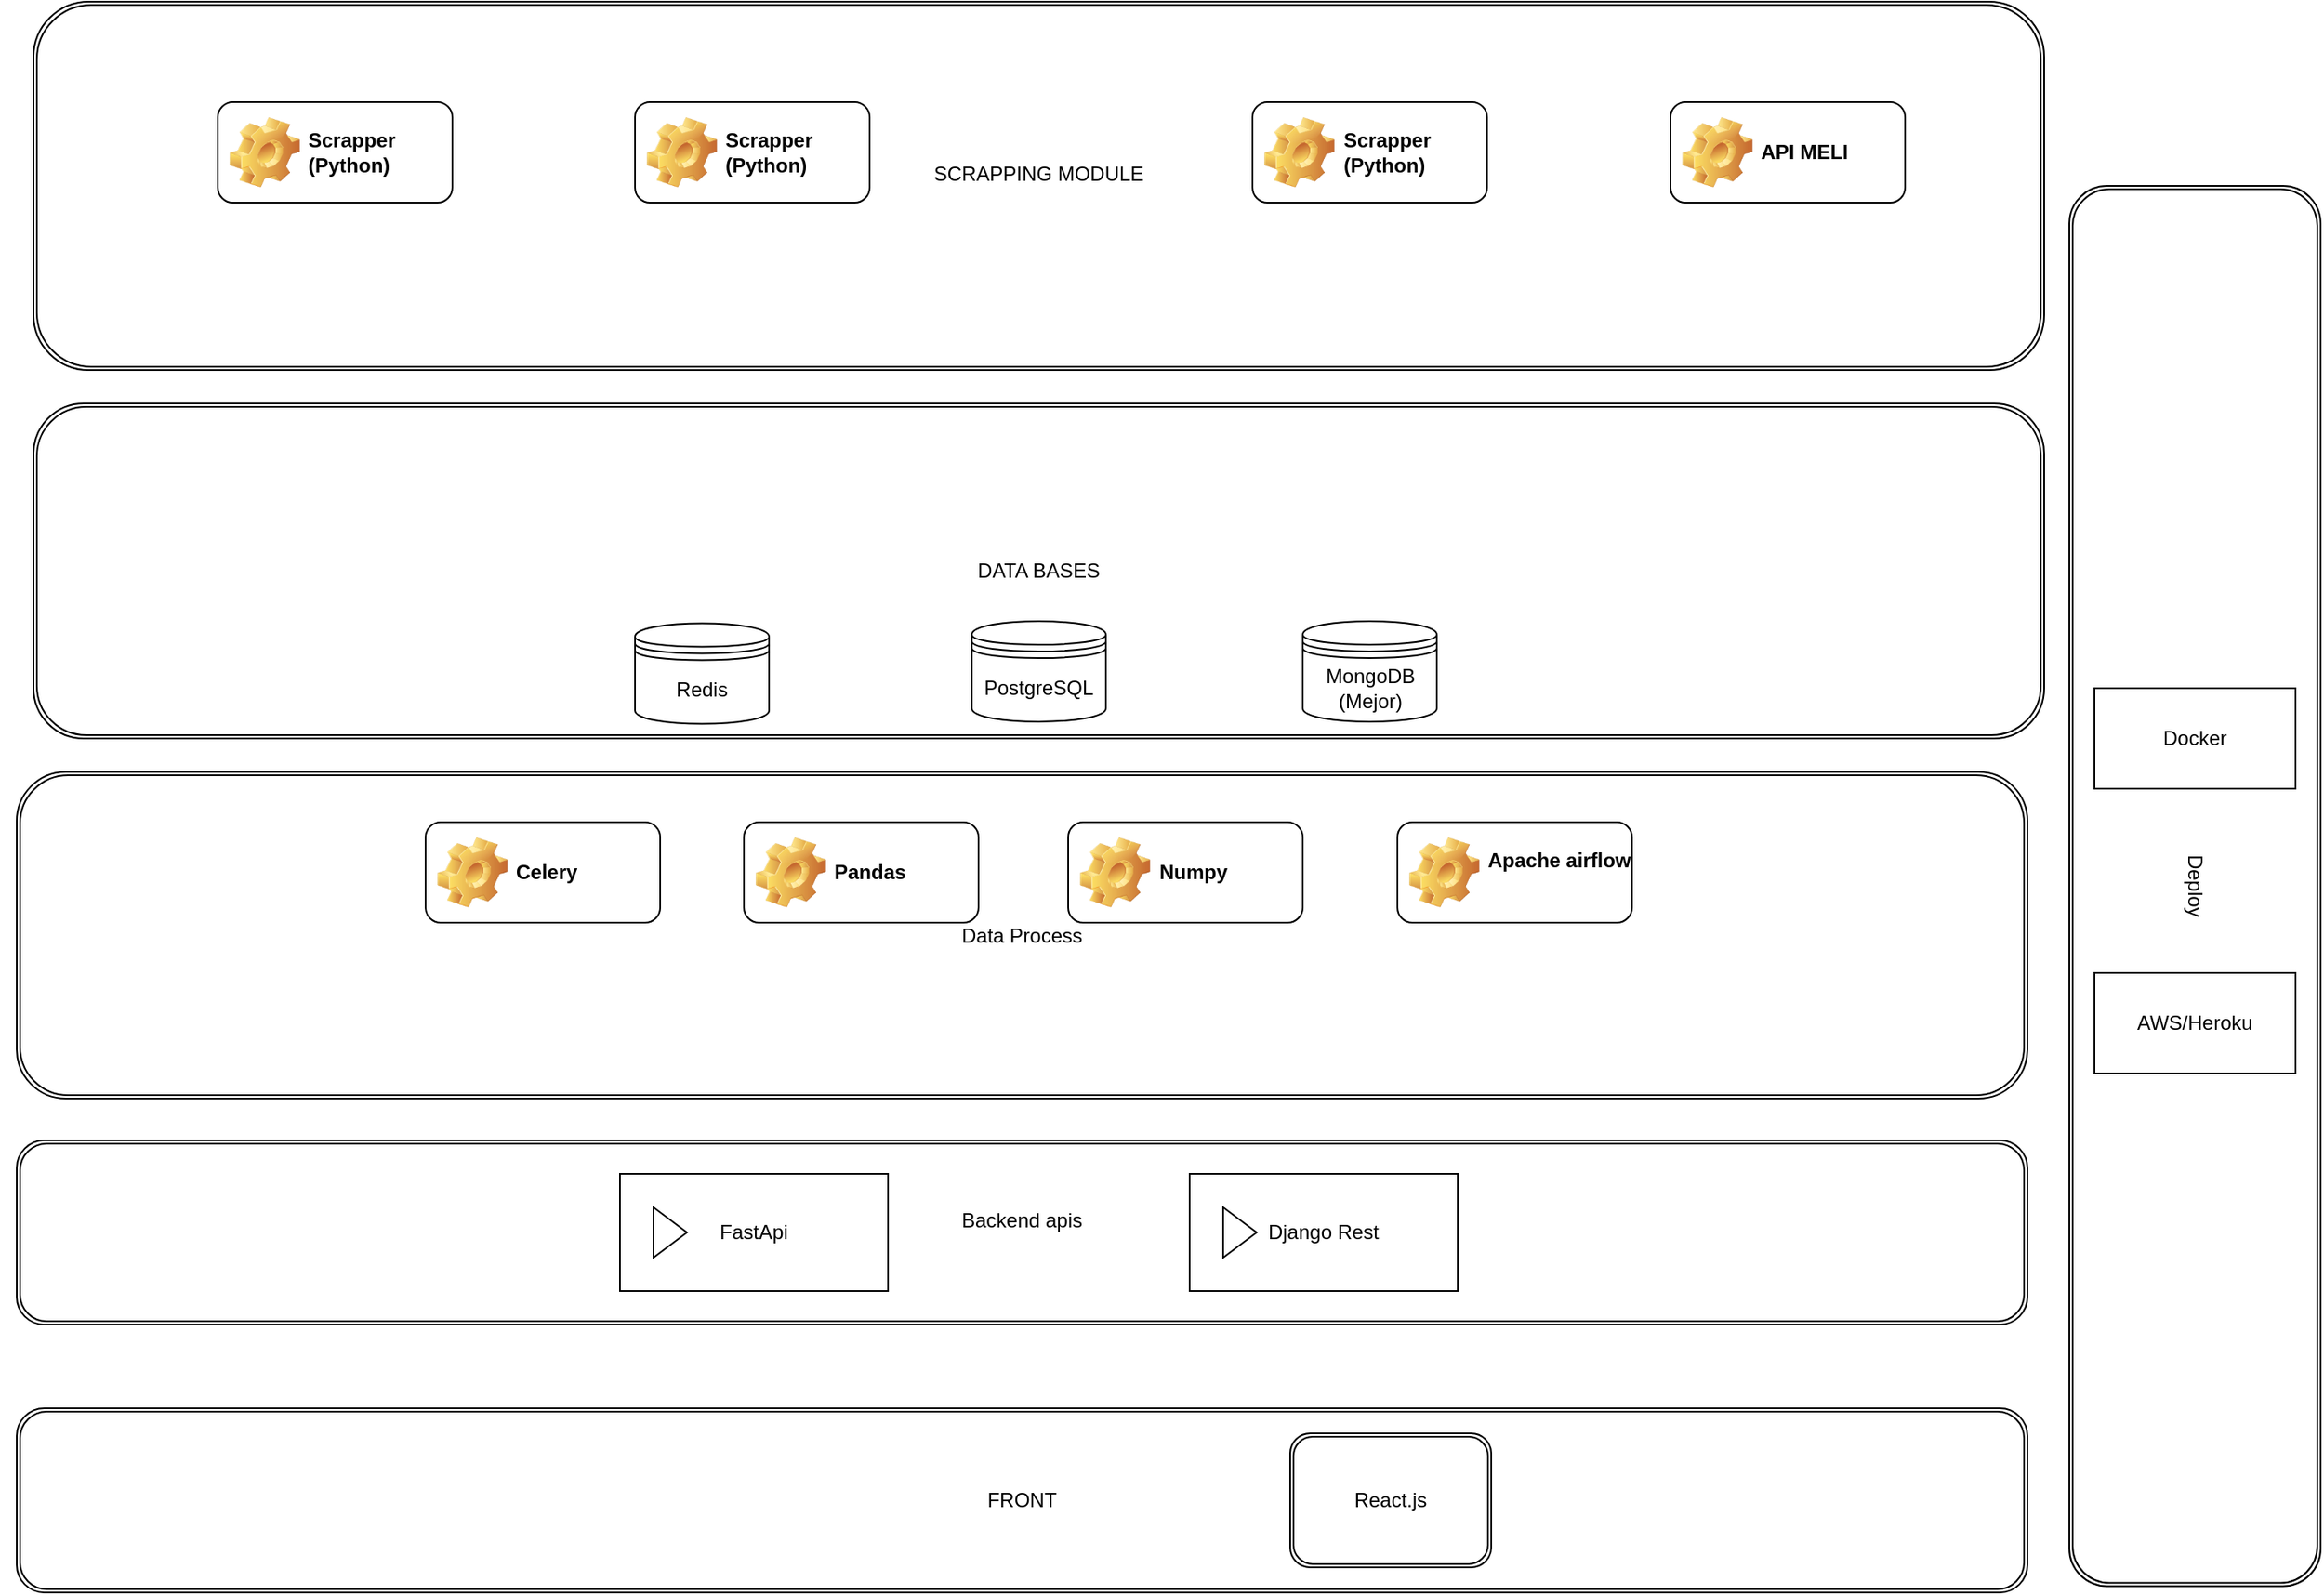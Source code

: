<mxfile version="26.0.14">
  <diagram name="Página-1" id="mrbn49VRomi7Y8V_BAYn">
    <mxGraphModel dx="2249" dy="1913" grid="1" gridSize="10" guides="1" tooltips="1" connect="1" arrows="1" fold="1" page="1" pageScale="1" pageWidth="827" pageHeight="1169" math="0" shadow="0">
      <root>
        <mxCell id="0" />
        <mxCell id="1" parent="0" />
        <mxCell id="mnchBPGvtgqAfav_TkeS-27" value="Data Process" style="shape=ext;double=1;rounded=1;whiteSpace=wrap;html=1;" vertex="1" parent="1">
          <mxGeometry x="-160" y="310" width="1200" height="195" as="geometry" />
        </mxCell>
        <mxCell id="mnchBPGvtgqAfav_TkeS-30" value="Deploy" style="shape=ext;double=1;rounded=1;whiteSpace=wrap;html=1;rotation=-270;" vertex="1" parent="1">
          <mxGeometry x="721.88" y="303.13" width="836.25" height="150" as="geometry" />
        </mxCell>
        <mxCell id="mnchBPGvtgqAfav_TkeS-26" value="DATA BASES" style="shape=ext;double=1;rounded=1;whiteSpace=wrap;html=1;" vertex="1" parent="1">
          <mxGeometry x="-150" y="90" width="1200" height="200" as="geometry" />
        </mxCell>
        <mxCell id="mnchBPGvtgqAfav_TkeS-25" value="SCRAPPING MODULE&lt;div&gt;&lt;br&gt;&lt;/div&gt;" style="shape=ext;double=1;rounded=1;whiteSpace=wrap;html=1;" vertex="1" parent="1">
          <mxGeometry x="-150" y="-150" width="1200" height="220" as="geometry" />
        </mxCell>
        <mxCell id="mnchBPGvtgqAfav_TkeS-4" value="Scrapper&lt;div&gt;(Python&lt;span style=&quot;background-color: transparent; color: light-dark(rgb(0, 0, 0), rgb(255, 255, 255));&quot;&gt;)&lt;/span&gt;&lt;/div&gt;" style="label;whiteSpace=wrap;html=1;image=img/clipart/Gear_128x128.png" vertex="1" parent="1">
          <mxGeometry x="577.5" y="-90" width="140" height="60" as="geometry" />
        </mxCell>
        <mxCell id="mnchBPGvtgqAfav_TkeS-5" value="Scrapper&lt;div&gt;(Python&lt;span style=&quot;background-color: transparent; color: light-dark(rgb(0, 0, 0), rgb(255, 255, 255));&quot;&gt;)&lt;/span&gt;&lt;/div&gt;" style="label;whiteSpace=wrap;html=1;image=img/clipart/Gear_128x128.png" vertex="1" parent="1">
          <mxGeometry x="209" y="-90" width="140" height="60" as="geometry" />
        </mxCell>
        <mxCell id="mnchBPGvtgqAfav_TkeS-6" value="Scrapper&lt;div&gt;(Python&lt;span style=&quot;background-color: transparent; color: light-dark(rgb(0, 0, 0), rgb(255, 255, 255));&quot;&gt;)&lt;/span&gt;&lt;/div&gt;" style="label;whiteSpace=wrap;html=1;image=img/clipart/Gear_128x128.png" vertex="1" parent="1">
          <mxGeometry x="-40" y="-90" width="140" height="60" as="geometry" />
        </mxCell>
        <mxCell id="mnchBPGvtgqAfav_TkeS-7" value="API MELI&amp;nbsp;" style="label;whiteSpace=wrap;html=1;image=img/clipart/Gear_128x128.png" vertex="1" parent="1">
          <mxGeometry x="827" y="-90" width="140" height="60" as="geometry" />
        </mxCell>
        <mxCell id="mnchBPGvtgqAfav_TkeS-8" value="PostgreSQL" style="shape=datastore;whiteSpace=wrap;html=1;" vertex="1" parent="1">
          <mxGeometry x="410" y="220" width="80" height="60" as="geometry" />
        </mxCell>
        <mxCell id="mnchBPGvtgqAfav_TkeS-11" value="MongoDB&lt;div&gt;(Mejor&lt;span style=&quot;background-color: transparent; color: light-dark(rgb(0, 0, 0), rgb(255, 255, 255));&quot;&gt;)&lt;/span&gt;&lt;/div&gt;" style="shape=datastore;whiteSpace=wrap;html=1;" vertex="1" parent="1">
          <mxGeometry x="607.5" y="220" width="80" height="60" as="geometry" />
        </mxCell>
        <mxCell id="mnchBPGvtgqAfav_TkeS-12" value="Redis" style="shape=datastore;whiteSpace=wrap;html=1;" vertex="1" parent="1">
          <mxGeometry x="209" y="221.25" width="80" height="60" as="geometry" />
        </mxCell>
        <mxCell id="mnchBPGvtgqAfav_TkeS-22" value="Docker" style="whiteSpace=wrap;html=1;" vertex="1" parent="1">
          <mxGeometry x="1080" y="260" width="120" height="60" as="geometry" />
        </mxCell>
        <mxCell id="mnchBPGvtgqAfav_TkeS-23" value="AWS/Heroku" style="whiteSpace=wrap;html=1;" vertex="1" parent="1">
          <mxGeometry x="1080.01" y="430" width="120" height="60" as="geometry" />
        </mxCell>
        <mxCell id="mnchBPGvtgqAfav_TkeS-31" value="" style="group" vertex="1" connectable="0" parent="1">
          <mxGeometry x="-120" y="320" width="1200" height="110" as="geometry" />
        </mxCell>
        <mxCell id="mnchBPGvtgqAfav_TkeS-13" value="Celery" style="label;whiteSpace=wrap;html=1;image=img/clipart/Gear_128x128.png" vertex="1" parent="mnchBPGvtgqAfav_TkeS-31">
          <mxGeometry x="204" y="20" width="140" height="60" as="geometry" />
        </mxCell>
        <mxCell id="mnchBPGvtgqAfav_TkeS-14" value="Pandas" style="label;whiteSpace=wrap;html=1;image=img/clipart/Gear_128x128.png" vertex="1" parent="mnchBPGvtgqAfav_TkeS-31">
          <mxGeometry x="394" y="20" width="140" height="60" as="geometry" />
        </mxCell>
        <mxCell id="mnchBPGvtgqAfav_TkeS-15" value="Numpy" style="label;whiteSpace=wrap;html=1;image=img/clipart/Gear_128x128.png" vertex="1" parent="mnchBPGvtgqAfav_TkeS-31">
          <mxGeometry x="587.5" y="20" width="140" height="60" as="geometry" />
        </mxCell>
        <mxCell id="mnchBPGvtgqAfav_TkeS-16" value="Apache airflow&lt;div&gt;&lt;br&gt;&lt;/div&gt;" style="label;whiteSpace=wrap;html=1;image=img/clipart/Gear_128x128.png" vertex="1" parent="mnchBPGvtgqAfav_TkeS-31">
          <mxGeometry x="784" y="20" width="140" height="60" as="geometry" />
        </mxCell>
        <mxCell id="mnchBPGvtgqAfav_TkeS-32" value="" style="group" vertex="1" connectable="0" parent="1">
          <mxGeometry x="-160" y="530" width="1200" height="110" as="geometry" />
        </mxCell>
        <mxCell id="mnchBPGvtgqAfav_TkeS-28" value="Backend apis&lt;div&gt;&lt;br&gt;&lt;/div&gt;" style="shape=ext;double=1;rounded=1;whiteSpace=wrap;html=1;" vertex="1" parent="mnchBPGvtgqAfav_TkeS-32">
          <mxGeometry width="1200" height="110" as="geometry" />
        </mxCell>
        <mxCell id="mnchBPGvtgqAfav_TkeS-17" value="Django Rest" style="html=1;whiteSpace=wrap;container=1;recursiveResize=0;collapsible=0;" vertex="1" parent="mnchBPGvtgqAfav_TkeS-32">
          <mxGeometry x="700" y="20" width="160" height="70" as="geometry" />
        </mxCell>
        <mxCell id="mnchBPGvtgqAfav_TkeS-18" value="" style="triangle;html=1;whiteSpace=wrap;" vertex="1" parent="mnchBPGvtgqAfav_TkeS-17">
          <mxGeometry x="20" y="20" width="20" height="30" as="geometry" />
        </mxCell>
        <mxCell id="mnchBPGvtgqAfav_TkeS-19" value="FastApi" style="html=1;whiteSpace=wrap;container=1;recursiveResize=0;collapsible=0;" vertex="1" parent="mnchBPGvtgqAfav_TkeS-32">
          <mxGeometry x="360" y="20" width="160" height="70" as="geometry" />
        </mxCell>
        <mxCell id="mnchBPGvtgqAfav_TkeS-20" value="" style="triangle;html=1;whiteSpace=wrap;" vertex="1" parent="mnchBPGvtgqAfav_TkeS-19">
          <mxGeometry x="20" y="20" width="20" height="30" as="geometry" />
        </mxCell>
        <mxCell id="mnchBPGvtgqAfav_TkeS-33" value="" style="group" vertex="1" connectable="0" parent="1">
          <mxGeometry x="-170" y="690" width="1200" height="110" as="geometry" />
        </mxCell>
        <mxCell id="mnchBPGvtgqAfav_TkeS-29" value="FRONT" style="shape=ext;double=1;rounded=1;whiteSpace=wrap;html=1;" vertex="1" parent="mnchBPGvtgqAfav_TkeS-33">
          <mxGeometry x="10" width="1200" height="110" as="geometry" />
        </mxCell>
        <mxCell id="mnchBPGvtgqAfav_TkeS-21" value="React.js" style="shape=ext;double=1;rounded=1;whiteSpace=wrap;html=1;" vertex="1" parent="mnchBPGvtgqAfav_TkeS-33">
          <mxGeometry x="770" y="15" width="120" height="80" as="geometry" />
        </mxCell>
      </root>
    </mxGraphModel>
  </diagram>
</mxfile>
